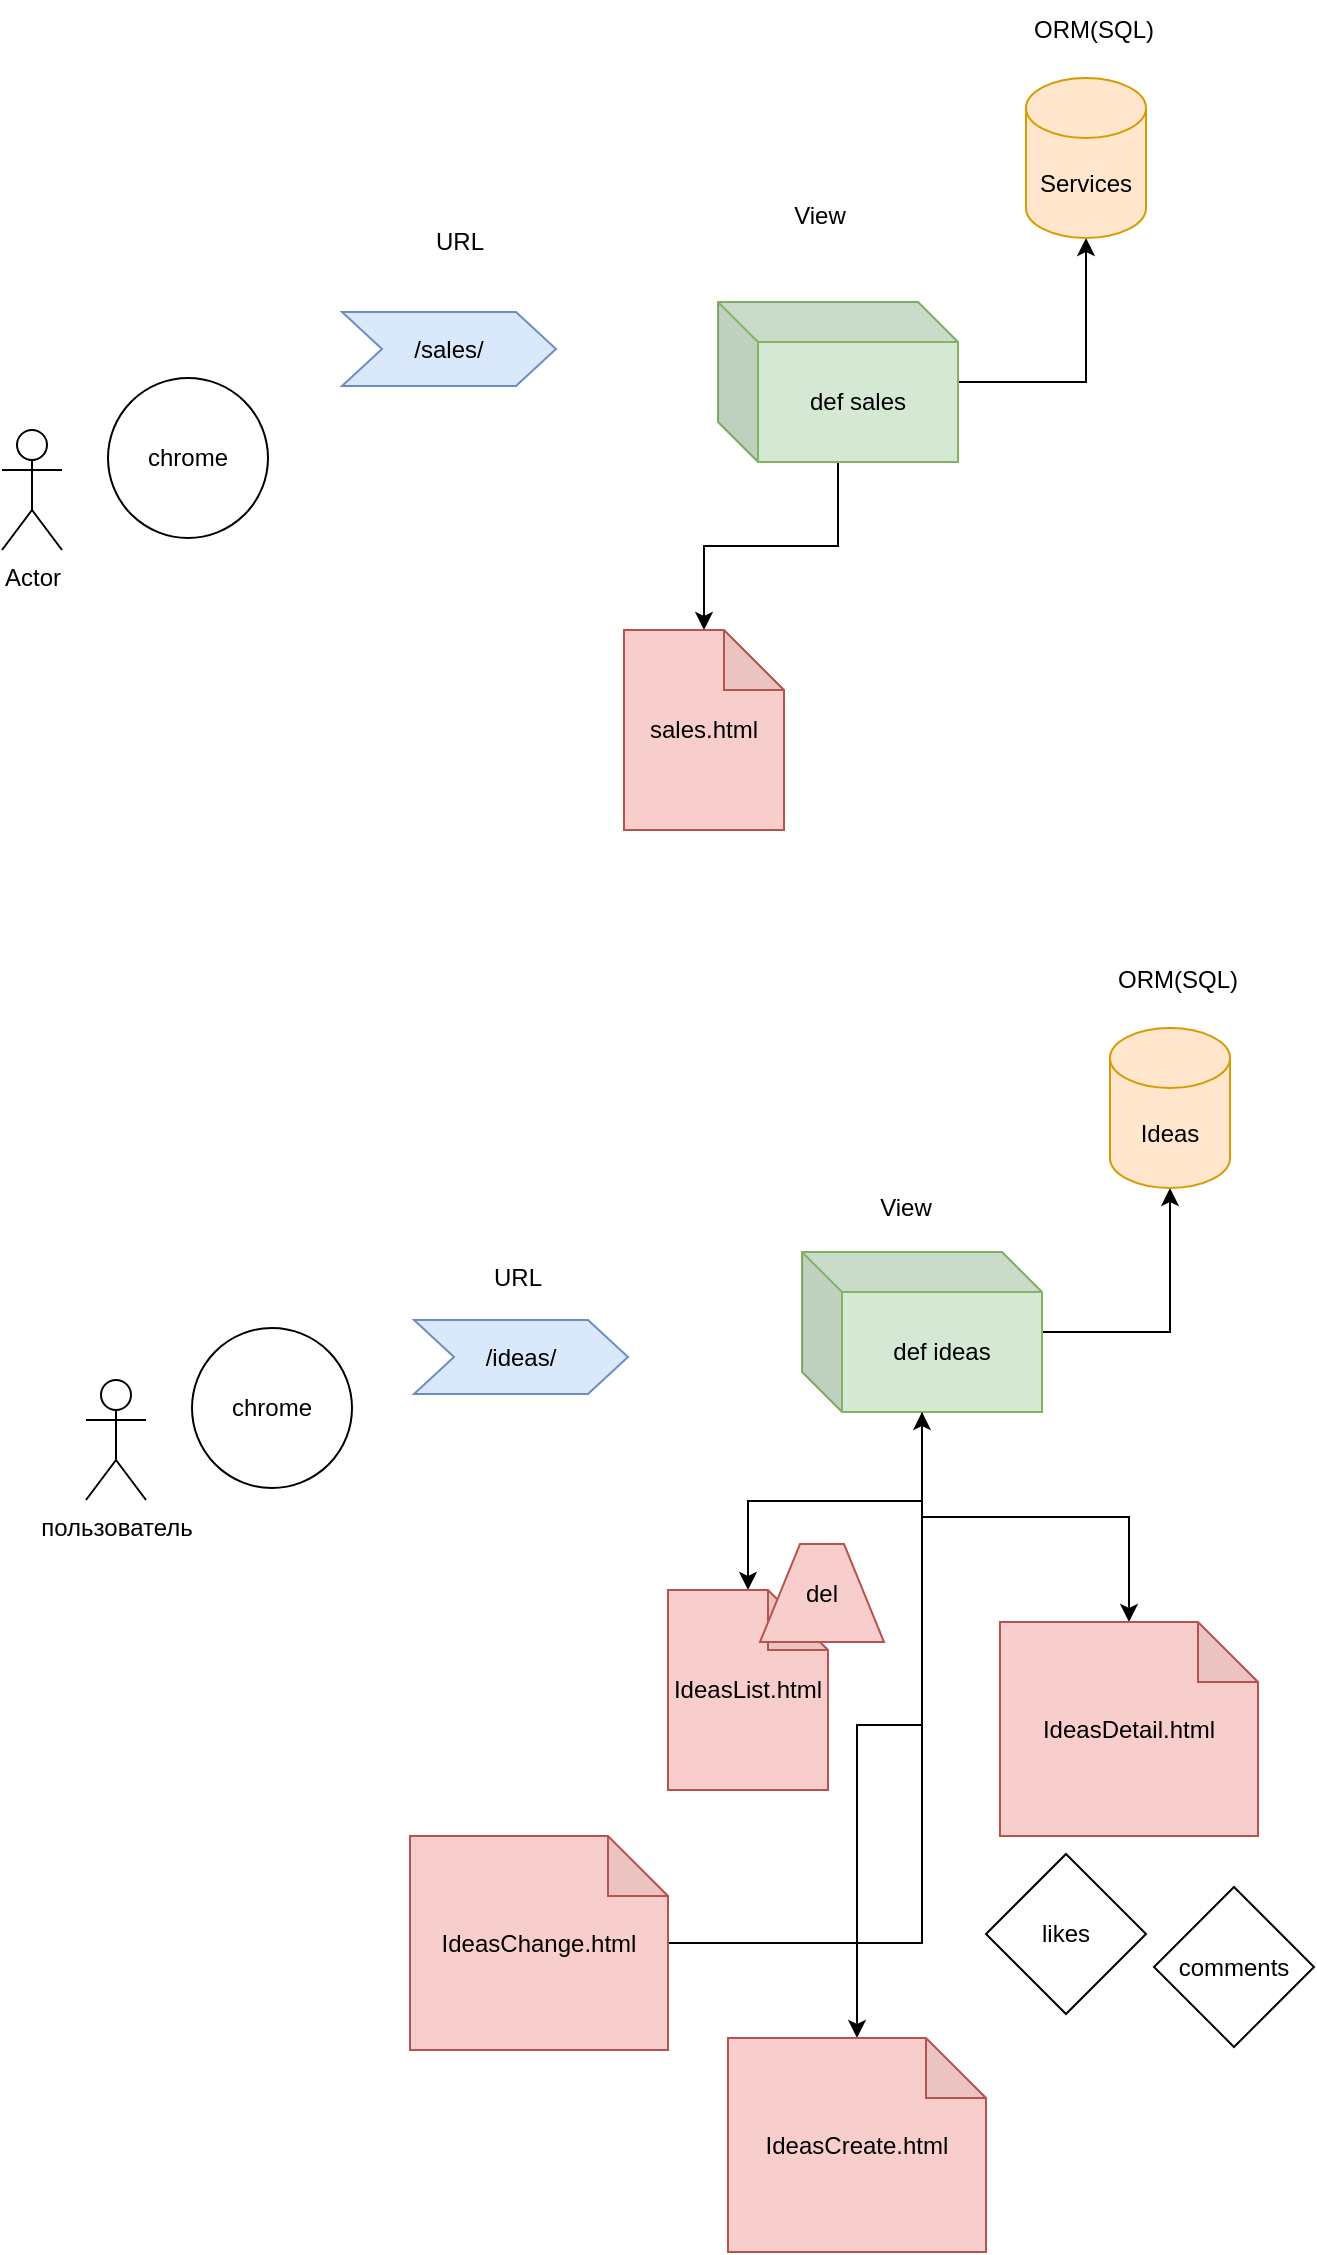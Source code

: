 <mxfile version="22.1.1" type="device">
  <diagram name="Page-1" id="FhVqyLNNMotR_UKM4Bwt">
    <mxGraphModel dx="1430" dy="773" grid="0" gridSize="10" guides="1" tooltips="1" connect="1" arrows="1" fold="1" page="0" pageScale="1" pageWidth="850" pageHeight="1100" math="0" shadow="0">
      <root>
        <mxCell id="0" />
        <mxCell id="1" parent="0" />
        <mxCell id="BxB_oSbhjdNwd_H4GFx3-1" value="Actor" style="shape=umlActor;verticalLabelPosition=bottom;verticalAlign=top;html=1;outlineConnect=0;" parent="1" vertex="1">
          <mxGeometry x="197" y="398" width="30" height="60" as="geometry" />
        </mxCell>
        <mxCell id="BxB_oSbhjdNwd_H4GFx3-2" value="chrome" style="ellipse;whiteSpace=wrap;html=1;aspect=fixed;" parent="1" vertex="1">
          <mxGeometry x="250" y="372" width="80" height="80" as="geometry" />
        </mxCell>
        <mxCell id="BxB_oSbhjdNwd_H4GFx3-3" value="/sales/" style="shape=step;perimeter=stepPerimeter;whiteSpace=wrap;html=1;fixedSize=1;fillColor=#dae8fc;strokeColor=#6c8ebf;" parent="1" vertex="1">
          <mxGeometry x="367" y="339" width="107" height="37" as="geometry" />
        </mxCell>
        <mxCell id="BxB_oSbhjdNwd_H4GFx3-4" value="URL" style="text;html=1;strokeColor=none;fillColor=none;align=center;verticalAlign=middle;whiteSpace=wrap;rounded=0;" parent="1" vertex="1">
          <mxGeometry x="396" y="289" width="60" height="30" as="geometry" />
        </mxCell>
        <mxCell id="BxB_oSbhjdNwd_H4GFx3-8" style="edgeStyle=orthogonalEdgeStyle;rounded=0;orthogonalLoop=1;jettySize=auto;html=1;" parent="1" source="BxB_oSbhjdNwd_H4GFx3-5" target="BxB_oSbhjdNwd_H4GFx3-7" edge="1">
          <mxGeometry relative="1" as="geometry" />
        </mxCell>
        <mxCell id="BxB_oSbhjdNwd_H4GFx3-11" style="edgeStyle=orthogonalEdgeStyle;rounded=0;orthogonalLoop=1;jettySize=auto;html=1;" parent="1" source="BxB_oSbhjdNwd_H4GFx3-5" target="BxB_oSbhjdNwd_H4GFx3-10" edge="1">
          <mxGeometry relative="1" as="geometry" />
        </mxCell>
        <mxCell id="BxB_oSbhjdNwd_H4GFx3-5" value="def sales" style="shape=cube;whiteSpace=wrap;html=1;boundedLbl=1;backgroundOutline=1;darkOpacity=0.05;darkOpacity2=0.1;fillColor=#d5e8d4;strokeColor=#82b366;" parent="1" vertex="1">
          <mxGeometry x="555" y="334" width="120" height="80" as="geometry" />
        </mxCell>
        <mxCell id="BxB_oSbhjdNwd_H4GFx3-6" value="View" style="text;html=1;strokeColor=none;fillColor=none;align=center;verticalAlign=middle;whiteSpace=wrap;rounded=0;" parent="1" vertex="1">
          <mxGeometry x="576" y="276" width="60" height="30" as="geometry" />
        </mxCell>
        <mxCell id="BxB_oSbhjdNwd_H4GFx3-7" value="Services" style="shape=cylinder3;whiteSpace=wrap;html=1;boundedLbl=1;backgroundOutline=1;size=15;fillColor=#ffe6cc;strokeColor=#d79b00;" parent="1" vertex="1">
          <mxGeometry x="709" y="222" width="60" height="80" as="geometry" />
        </mxCell>
        <mxCell id="BxB_oSbhjdNwd_H4GFx3-9" value="ORM(SQL)" style="text;html=1;strokeColor=none;fillColor=none;align=center;verticalAlign=middle;whiteSpace=wrap;rounded=0;" parent="1" vertex="1">
          <mxGeometry x="713" y="183" width="60" height="30" as="geometry" />
        </mxCell>
        <mxCell id="BxB_oSbhjdNwd_H4GFx3-10" value="sales.html" style="shape=note;whiteSpace=wrap;html=1;backgroundOutline=1;darkOpacity=0.05;fillColor=#f8cecc;strokeColor=#b85450;" parent="1" vertex="1">
          <mxGeometry x="508" y="498" width="80" height="100" as="geometry" />
        </mxCell>
        <mxCell id="wyJ8MkbeiPFW7TbNbrcm-1" value="пользователь" style="shape=umlActor;verticalLabelPosition=bottom;verticalAlign=top;html=1;outlineConnect=0;" parent="1" vertex="1">
          <mxGeometry x="239" y="873" width="30" height="60" as="geometry" />
        </mxCell>
        <mxCell id="wyJ8MkbeiPFW7TbNbrcm-2" value="chrome" style="ellipse;whiteSpace=wrap;html=1;aspect=fixed;" parent="1" vertex="1">
          <mxGeometry x="292" y="847" width="80" height="80" as="geometry" />
        </mxCell>
        <mxCell id="wyJ8MkbeiPFW7TbNbrcm-3" value="/ideas/" style="shape=step;perimeter=stepPerimeter;whiteSpace=wrap;html=1;fixedSize=1;fillColor=#dae8fc;strokeColor=#6c8ebf;" parent="1" vertex="1">
          <mxGeometry x="403" y="843" width="107" height="37" as="geometry" />
        </mxCell>
        <mxCell id="wyJ8MkbeiPFW7TbNbrcm-4" value="URL" style="text;html=1;strokeColor=none;fillColor=none;align=center;verticalAlign=middle;whiteSpace=wrap;rounded=0;" parent="1" vertex="1">
          <mxGeometry x="425" y="807" width="60" height="30" as="geometry" />
        </mxCell>
        <mxCell id="wyJ8MkbeiPFW7TbNbrcm-5" style="edgeStyle=orthogonalEdgeStyle;rounded=0;orthogonalLoop=1;jettySize=auto;html=1;" parent="1" source="wyJ8MkbeiPFW7TbNbrcm-7" target="wyJ8MkbeiPFW7TbNbrcm-9" edge="1">
          <mxGeometry relative="1" as="geometry" />
        </mxCell>
        <mxCell id="wyJ8MkbeiPFW7TbNbrcm-6" style="edgeStyle=orthogonalEdgeStyle;rounded=0;orthogonalLoop=1;jettySize=auto;html=1;" parent="1" source="wyJ8MkbeiPFW7TbNbrcm-7" target="wyJ8MkbeiPFW7TbNbrcm-11" edge="1">
          <mxGeometry relative="1" as="geometry" />
        </mxCell>
        <mxCell id="wyJ8MkbeiPFW7TbNbrcm-13" style="edgeStyle=orthogonalEdgeStyle;rounded=0;orthogonalLoop=1;jettySize=auto;html=1;" parent="1" source="wyJ8MkbeiPFW7TbNbrcm-7" target="wyJ8MkbeiPFW7TbNbrcm-12" edge="1">
          <mxGeometry relative="1" as="geometry" />
        </mxCell>
        <mxCell id="wyJ8MkbeiPFW7TbNbrcm-17" style="edgeStyle=orthogonalEdgeStyle;rounded=0;orthogonalLoop=1;jettySize=auto;html=1;" parent="1" source="wyJ8MkbeiPFW7TbNbrcm-7" target="wyJ8MkbeiPFW7TbNbrcm-14" edge="1">
          <mxGeometry relative="1" as="geometry" />
        </mxCell>
        <mxCell id="wyJ8MkbeiPFW7TbNbrcm-7" value="def ideas" style="shape=cube;whiteSpace=wrap;html=1;boundedLbl=1;backgroundOutline=1;darkOpacity=0.05;darkOpacity2=0.1;fillColor=#d5e8d4;strokeColor=#82b366;" parent="1" vertex="1">
          <mxGeometry x="597" y="809" width="120" height="80" as="geometry" />
        </mxCell>
        <mxCell id="wyJ8MkbeiPFW7TbNbrcm-8" value="View" style="text;html=1;strokeColor=none;fillColor=none;align=center;verticalAlign=middle;whiteSpace=wrap;rounded=0;" parent="1" vertex="1">
          <mxGeometry x="619" y="772" width="60" height="30" as="geometry" />
        </mxCell>
        <mxCell id="wyJ8MkbeiPFW7TbNbrcm-9" value="Ideas" style="shape=cylinder3;whiteSpace=wrap;html=1;boundedLbl=1;backgroundOutline=1;size=15;fillColor=#ffe6cc;strokeColor=#d79b00;" parent="1" vertex="1">
          <mxGeometry x="751" y="697" width="60" height="80" as="geometry" />
        </mxCell>
        <mxCell id="wyJ8MkbeiPFW7TbNbrcm-10" value="ORM(SQL)" style="text;html=1;strokeColor=none;fillColor=none;align=center;verticalAlign=middle;whiteSpace=wrap;rounded=0;" parent="1" vertex="1">
          <mxGeometry x="755" y="658" width="60" height="30" as="geometry" />
        </mxCell>
        <mxCell id="wyJ8MkbeiPFW7TbNbrcm-11" value="IdeasList.html" style="shape=note;whiteSpace=wrap;html=1;backgroundOutline=1;darkOpacity=0.05;fillColor=#f8cecc;strokeColor=#b85450;" parent="1" vertex="1">
          <mxGeometry x="530" y="978" width="80" height="100" as="geometry" />
        </mxCell>
        <mxCell id="wyJ8MkbeiPFW7TbNbrcm-12" value="IdeasDetail.html" style="shape=note;whiteSpace=wrap;html=1;backgroundOutline=1;darkOpacity=0.05;fillColor=#f8cecc;strokeColor=#b85450;" parent="1" vertex="1">
          <mxGeometry x="696" y="994" width="129" height="107" as="geometry" />
        </mxCell>
        <mxCell id="wyJ8MkbeiPFW7TbNbrcm-14" value="IdeasCreate.html" style="shape=note;whiteSpace=wrap;html=1;backgroundOutline=1;darkOpacity=0.05;fillColor=#f8cecc;strokeColor=#b85450;" parent="1" vertex="1">
          <mxGeometry x="560" y="1202" width="129" height="107" as="geometry" />
        </mxCell>
        <mxCell id="wyJ8MkbeiPFW7TbNbrcm-15" value="likes" style="rhombus;whiteSpace=wrap;html=1;" parent="1" vertex="1">
          <mxGeometry x="689" y="1110" width="80" height="80" as="geometry" />
        </mxCell>
        <mxCell id="wyJ8MkbeiPFW7TbNbrcm-16" value="comments" style="rhombus;whiteSpace=wrap;html=1;" parent="1" vertex="1">
          <mxGeometry x="773" y="1126.5" width="80" height="80" as="geometry" />
        </mxCell>
        <mxCell id="wyJ8MkbeiPFW7TbNbrcm-18" value="del" style="shape=trapezoid;perimeter=trapezoidPerimeter;whiteSpace=wrap;html=1;fixedSize=1;fillColor=#f8cecc;strokeColor=#b85450;" parent="1" vertex="1">
          <mxGeometry x="576" y="955" width="62" height="49" as="geometry" />
        </mxCell>
        <mxCell id="wyJ8MkbeiPFW7TbNbrcm-20" style="edgeStyle=orthogonalEdgeStyle;rounded=0;orthogonalLoop=1;jettySize=auto;html=1;" parent="1" source="wyJ8MkbeiPFW7TbNbrcm-19" target="wyJ8MkbeiPFW7TbNbrcm-7" edge="1">
          <mxGeometry relative="1" as="geometry" />
        </mxCell>
        <mxCell id="wyJ8MkbeiPFW7TbNbrcm-19" value="IdeasChange.html" style="shape=note;whiteSpace=wrap;html=1;backgroundOutline=1;darkOpacity=0.05;fillColor=#f8cecc;strokeColor=#b85450;" parent="1" vertex="1">
          <mxGeometry x="401" y="1101" width="129" height="107" as="geometry" />
        </mxCell>
      </root>
    </mxGraphModel>
  </diagram>
</mxfile>
